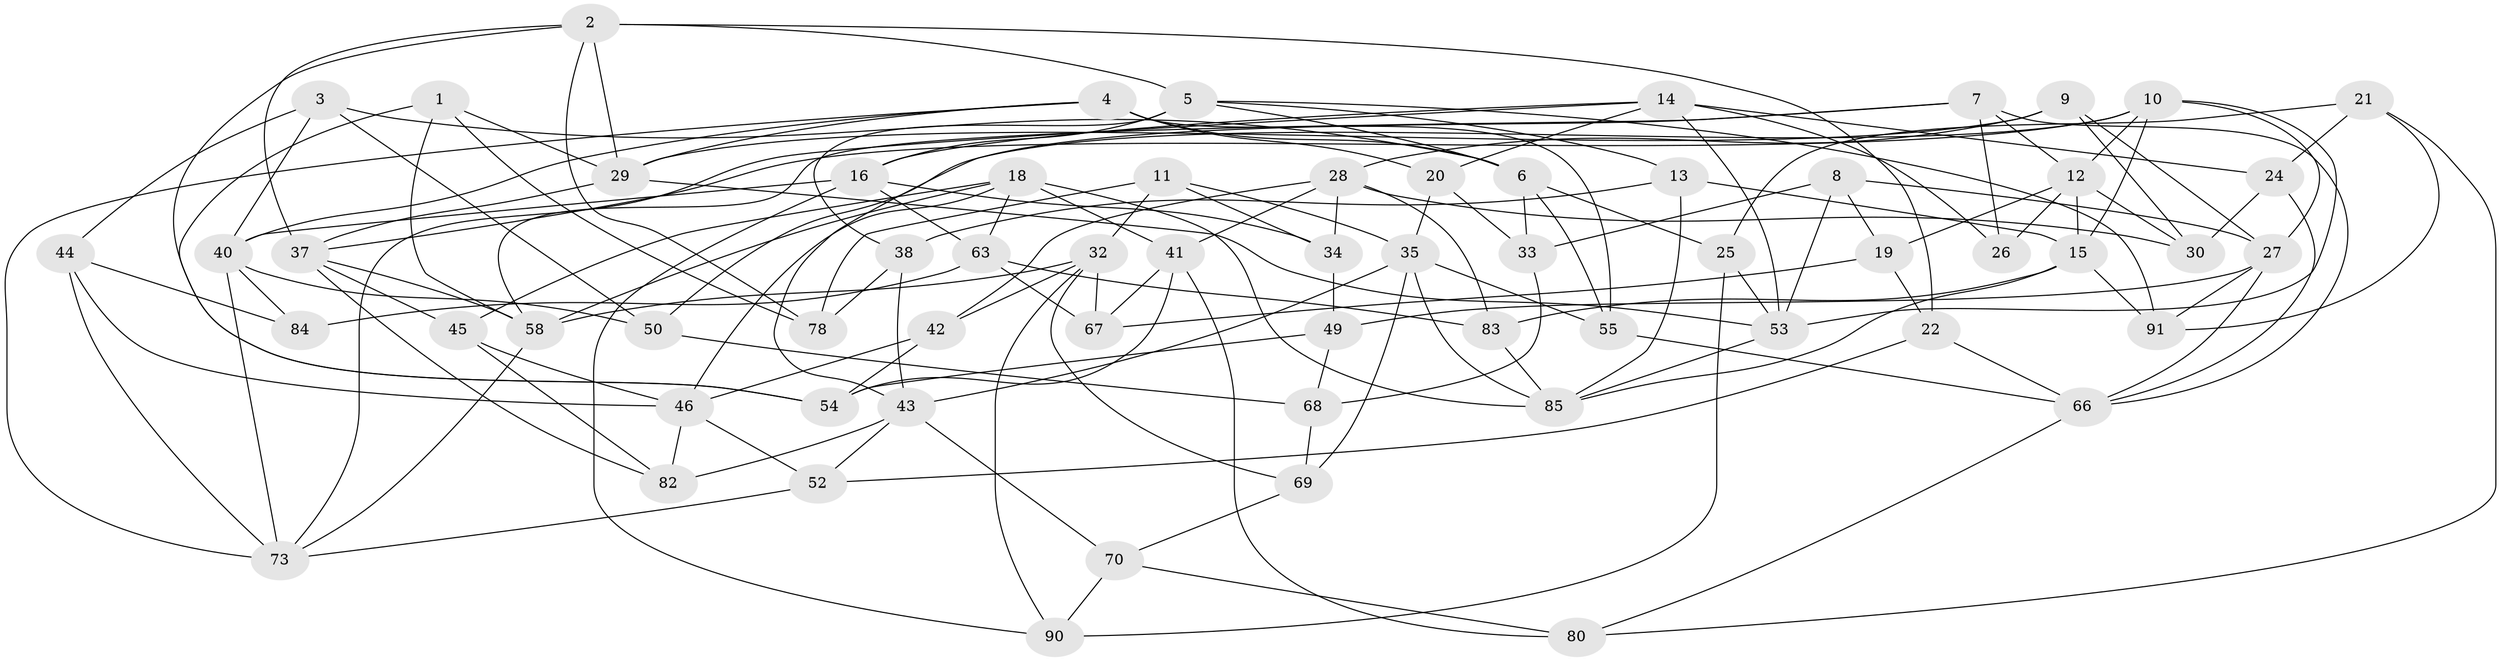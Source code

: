 // Generated by graph-tools (version 1.1) at 2025/24/03/03/25 07:24:24]
// undirected, 63 vertices, 151 edges
graph export_dot {
graph [start="1"]
  node [color=gray90,style=filled];
  1;
  2 [super="+57"];
  3;
  4 [super="+74"];
  5 [super="+36"];
  6 [super="+23"];
  7 [super="+17"];
  8;
  9;
  10 [super="+51"];
  11;
  12 [super="+39"];
  13;
  14 [super="+77"];
  15 [super="+47"];
  16 [super="+65"];
  18 [super="+31"];
  19;
  20;
  21;
  22;
  24;
  25;
  26;
  27 [super="+72"];
  28 [super="+60"];
  29 [super="+88"];
  30;
  32 [super="+89"];
  33;
  34;
  35 [super="+59"];
  37 [super="+48"];
  38;
  40 [super="+79"];
  41 [super="+76"];
  42;
  43 [super="+64"];
  44;
  45;
  46 [super="+71"];
  49;
  50;
  52;
  53 [super="+61"];
  54 [super="+56"];
  55;
  58 [super="+62"];
  63 [super="+75"];
  66 [super="+87"];
  67;
  68;
  69;
  70;
  73 [super="+81"];
  78;
  80;
  82;
  83;
  84;
  85 [super="+86"];
  90;
  91;
  1 -- 54;
  1 -- 29;
  1 -- 78;
  1 -- 58;
  2 -- 22;
  2 -- 29;
  2 -- 5;
  2 -- 78;
  2 -- 37;
  2 -- 54;
  3 -- 44;
  3 -- 40;
  3 -- 50;
  3 -- 6;
  4 -- 40;
  4 -- 20;
  4 -- 73;
  4 -- 29;
  4 -- 55;
  4 -- 6;
  5 -- 13;
  5 -- 38;
  5 -- 16;
  5 -- 91;
  5 -- 6;
  6 -- 33;
  6 -- 25;
  6 -- 55;
  7 -- 58;
  7 -- 26 [weight=2];
  7 -- 12;
  7 -- 43;
  7 -- 66;
  8 -- 19;
  8 -- 33;
  8 -- 53;
  8 -- 27;
  9 -- 29;
  9 -- 30;
  9 -- 27;
  9 -- 28;
  10 -- 50;
  10 -- 37;
  10 -- 15;
  10 -- 53;
  10 -- 12;
  10 -- 27;
  11 -- 35;
  11 -- 78;
  11 -- 34;
  11 -- 32;
  12 -- 26;
  12 -- 19;
  12 -- 30;
  12 -- 15;
  13 -- 15;
  13 -- 38;
  13 -- 85;
  14 -- 20;
  14 -- 24;
  14 -- 26;
  14 -- 16;
  14 -- 53;
  14 -- 73;
  15 -- 85;
  15 -- 91;
  15 -- 83;
  16 -- 63;
  16 -- 90;
  16 -- 34;
  16 -- 40;
  18 -- 45;
  18 -- 41;
  18 -- 85;
  18 -- 63;
  18 -- 46;
  18 -- 58;
  19 -- 67;
  19 -- 22;
  20 -- 33;
  20 -- 35;
  21 -- 91;
  21 -- 80;
  21 -- 25;
  21 -- 24;
  22 -- 52;
  22 -- 66;
  24 -- 30;
  24 -- 66;
  25 -- 90;
  25 -- 53;
  27 -- 66;
  27 -- 49;
  27 -- 91;
  28 -- 41;
  28 -- 34;
  28 -- 42;
  28 -- 83;
  28 -- 30;
  29 -- 53;
  29 -- 37;
  32 -- 69;
  32 -- 67;
  32 -- 90;
  32 -- 58;
  32 -- 42;
  33 -- 68;
  34 -- 49;
  35 -- 69;
  35 -- 55;
  35 -- 43;
  35 -- 85;
  37 -- 82;
  37 -- 45;
  37 -- 58;
  38 -- 78;
  38 -- 43;
  40 -- 73;
  40 -- 50;
  40 -- 84;
  41 -- 54 [weight=2];
  41 -- 67;
  41 -- 80;
  42 -- 46;
  42 -- 54;
  43 -- 70;
  43 -- 82;
  43 -- 52;
  44 -- 84;
  44 -- 73;
  44 -- 46;
  45 -- 46;
  45 -- 82;
  46 -- 82;
  46 -- 52;
  49 -- 68;
  49 -- 54;
  50 -- 68;
  52 -- 73;
  53 -- 85;
  55 -- 66;
  58 -- 73;
  63 -- 84 [weight=2];
  63 -- 83;
  63 -- 67;
  66 -- 80;
  68 -- 69;
  69 -- 70;
  70 -- 80;
  70 -- 90;
  83 -- 85;
}
